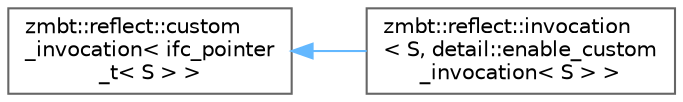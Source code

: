 digraph "Graphical Class Hierarchy"
{
 // LATEX_PDF_SIZE
  bgcolor="transparent";
  edge [fontname=Helvetica,fontsize=10,labelfontname=Helvetica,labelfontsize=10];
  node [fontname=Helvetica,fontsize=10,shape=box,height=0.2,width=0.4];
  rankdir="LR";
  Node0 [id="Node000000",label="zmbt::reflect::custom\l_invocation\< ifc_pointer\l_t\< S \> \>",height=0.2,width=0.4,color="grey40", fillcolor="white", style="filled",URL="$structzmbt_1_1reflect_1_1custom__invocation.html",tooltip=" "];
  Node0 -> Node1 [id="edge54_Node000000_Node000001",dir="back",color="steelblue1",style="solid",tooltip=" "];
  Node1 [id="Node000001",label="zmbt::reflect::invocation\l\< S, detail::enable_custom\l_invocation\< S \> \>",height=0.2,width=0.4,color="grey40", fillcolor="white", style="filled",URL="$structzmbt_1_1reflect_1_1invocation_3_01S_00_01detail_1_1enable__custom__invocation_3_01S_01_4_01_4.html",tooltip=" "];
}
